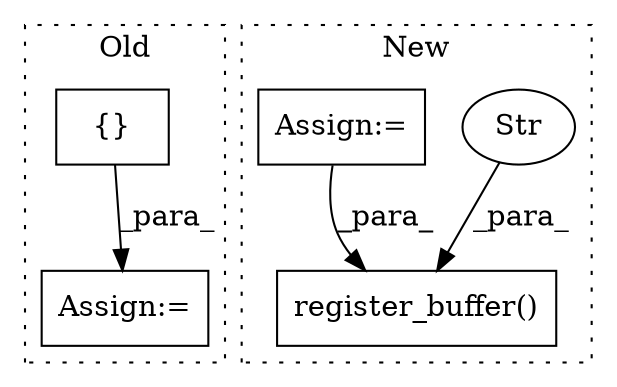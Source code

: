 digraph G {
subgraph cluster0 {
1 [label="{}" a="59" s="7766,7780" l="1,0" shape="box"];
4 [label="Assign:=" a="68" s="7844" l="3" shape="box"];
label = "Old";
style="dotted";
}
subgraph cluster1 {
2 [label="register_buffer()" a="75" s="8093,8126" l="21,1" shape="box"];
3 [label="Str" a="66" s="8114" l="6" shape="ellipse"];
5 [label="Assign:=" a="68" s="7955" l="3" shape="box"];
label = "New";
style="dotted";
}
1 -> 4 [label="_para_"];
3 -> 2 [label="_para_"];
5 -> 2 [label="_para_"];
}
